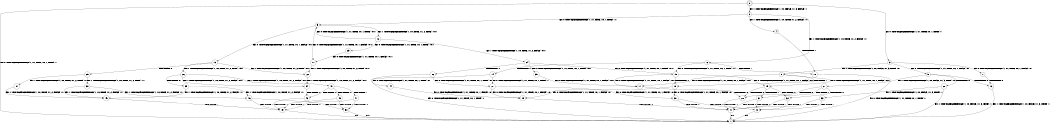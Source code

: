 digraph BCG {
size = "7, 10.5";
center = TRUE;
node [shape = circle];
0 [peripheries = 2];
0 -> 1 [label = "EX !0 !ATOMIC_EXCH_BRANCH (1, +1, TRUE, +0, 1, TRUE) !::"];
0 -> 2 [label = "EX !1 !ATOMIC_EXCH_BRANCH (1, +0, FALSE, +1, 3, FALSE) !::"];
0 -> 3 [label = "EX !0 !ATOMIC_EXCH_BRANCH (1, +1, TRUE, +0, 1, TRUE) !::"];
2 -> 4 [label = "EX !1 !ATOMIC_EXCH_BRANCH (1, +0, TRUE, +1, 2, FALSE) !:1:"];
2 -> 5 [label = "EX !0 !ATOMIC_EXCH_BRANCH (1, +1, TRUE, +0, 1, TRUE) !:1:"];
2 -> 6 [label = "EX !1 !ATOMIC_EXCH_BRANCH (1, +0, TRUE, +1, 2, FALSE) !:1:"];
3 -> 7 [label = "EX !0 !ATOMIC_EXCH_BRANCH (1, +1, TRUE, +0, 1, FALSE) !:0:"];
3 -> 8 [label = "EX !1 !ATOMIC_EXCH_BRANCH (1, +0, FALSE, +1, 3, TRUE) !:0:"];
3 -> 9 [label = "EX !0 !ATOMIC_EXCH_BRANCH (1, +1, TRUE, +0, 1, FALSE) !:0:"];
4 -> 10 [label = "TERMINATE !1"];
5 -> 11 [label = "EX !0 !ATOMIC_EXCH_BRANCH (1, +1, TRUE, +0, 1, FALSE) !:0:1:"];
5 -> 12 [label = "EX !1 !ATOMIC_EXCH_BRANCH (1, +0, TRUE, +1, 2, TRUE) !:0:1:"];
5 -> 13 [label = "EX !0 !ATOMIC_EXCH_BRANCH (1, +1, TRUE, +0, 1, FALSE) !:0:1:"];
6 -> 10 [label = "TERMINATE !1"];
6 -> 14 [label = "TERMINATE !1"];
6 -> 15 [label = "EX !0 !ATOMIC_EXCH_BRANCH (1, +1, TRUE, +0, 1, TRUE) !:1:"];
7 -> 16 [label = "TERMINATE !0"];
8 -> 17 [label = "EX !0 !ATOMIC_EXCH_BRANCH (1, +1, TRUE, +0, 1, FALSE) !:0:1:"];
8 -> 18 [label = "TERMINATE !1"];
8 -> 19 [label = "EX !0 !ATOMIC_EXCH_BRANCH (1, +1, TRUE, +0, 1, FALSE) !:0:1:"];
9 -> 16 [label = "TERMINATE !0"];
9 -> 20 [label = "TERMINATE !0"];
9 -> 21 [label = "EX !1 !ATOMIC_EXCH_BRANCH (1, +0, FALSE, +1, 3, TRUE) !:0:"];
10 -> 1 [label = "EX !0 !ATOMIC_EXCH_BRANCH (1, +1, TRUE, +0, 1, TRUE) !::"];
11 -> 22 [label = "EX !1 !ATOMIC_EXCH_BRANCH (1, +0, TRUE, +1, 2, TRUE) !:0:1:"];
12 -> 23 [label = "EX !0 !ATOMIC_EXCH_BRANCH (1, +1, TRUE, +0, 1, TRUE) !:0:1:"];
12 -> 24 [label = "EX !1 !ATOMIC_EXCH_BRANCH (1, +0, TRUE, +1, 2, FALSE) !:0:1:"];
12 -> 5 [label = "EX !0 !ATOMIC_EXCH_BRANCH (1, +1, TRUE, +0, 1, TRUE) !:0:1:"];
13 -> 22 [label = "EX !1 !ATOMIC_EXCH_BRANCH (1, +0, TRUE, +1, 2, TRUE) !:0:1:"];
13 -> 25 [label = "TERMINATE !0"];
13 -> 26 [label = "EX !1 !ATOMIC_EXCH_BRANCH (1, +0, TRUE, +1, 2, TRUE) !:0:1:"];
14 -> 1 [label = "EX !0 !ATOMIC_EXCH_BRANCH (1, +1, TRUE, +0, 1, TRUE) !::"];
14 -> 27 [label = "EX !0 !ATOMIC_EXCH_BRANCH (1, +1, TRUE, +0, 1, TRUE) !::"];
15 -> 17 [label = "EX !0 !ATOMIC_EXCH_BRANCH (1, +1, TRUE, +0, 1, FALSE) !:0:1:"];
15 -> 18 [label = "TERMINATE !1"];
15 -> 19 [label = "EX !0 !ATOMIC_EXCH_BRANCH (1, +1, TRUE, +0, 1, FALSE) !:0:1:"];
16 -> 1 [label = "EX !1 !ATOMIC_EXCH_BRANCH (1, +0, FALSE, +1, 3, TRUE) !::"];
17 -> 28 [label = "TERMINATE !0"];
18 -> 29 [label = "EX !0 !ATOMIC_EXCH_BRANCH (1, +1, TRUE, +0, 1, FALSE) !:0:"];
18 -> 30 [label = "EX !0 !ATOMIC_EXCH_BRANCH (1, +1, TRUE, +0, 1, FALSE) !:0:"];
19 -> 28 [label = "TERMINATE !0"];
19 -> 31 [label = "TERMINATE !1"];
19 -> 32 [label = "TERMINATE !0"];
20 -> 1 [label = "EX !1 !ATOMIC_EXCH_BRANCH (1, +0, FALSE, +1, 3, TRUE) !::"];
20 -> 33 [label = "EX !1 !ATOMIC_EXCH_BRANCH (1, +0, FALSE, +1, 3, TRUE) !::"];
21 -> 28 [label = "TERMINATE !0"];
21 -> 31 [label = "TERMINATE !1"];
21 -> 32 [label = "TERMINATE !0"];
22 -> 34 [label = "EX !1 !ATOMIC_EXCH_BRANCH (1, +0, TRUE, +1, 2, FALSE) !:0:1:"];
23 -> 11 [label = "EX !0 !ATOMIC_EXCH_BRANCH (1, +1, TRUE, +0, 1, FALSE) !:0:1:"];
24 -> 35 [label = "EX !0 !ATOMIC_EXCH_BRANCH (1, +1, TRUE, +0, 1, TRUE) !:0:1:"];
24 -> 36 [label = "TERMINATE !1"];
24 -> 15 [label = "EX !0 !ATOMIC_EXCH_BRANCH (1, +1, TRUE, +0, 1, TRUE) !:0:1:"];
25 -> 37 [label = "EX !1 !ATOMIC_EXCH_BRANCH (1, +0, TRUE, +1, 2, TRUE) !:1:"];
25 -> 38 [label = "EX !1 !ATOMIC_EXCH_BRANCH (1, +0, TRUE, +1, 2, TRUE) !:1:"];
26 -> 34 [label = "EX !1 !ATOMIC_EXCH_BRANCH (1, +0, TRUE, +1, 2, FALSE) !:0:1:"];
26 -> 39 [label = "TERMINATE !0"];
26 -> 40 [label = "EX !1 !ATOMIC_EXCH_BRANCH (1, +0, TRUE, +1, 2, FALSE) !:0:1:"];
27 -> 29 [label = "EX !0 !ATOMIC_EXCH_BRANCH (1, +1, TRUE, +0, 1, FALSE) !:0:"];
27 -> 30 [label = "EX !0 !ATOMIC_EXCH_BRANCH (1, +1, TRUE, +0, 1, FALSE) !:0:"];
28 -> 41 [label = "TERMINATE !1"];
29 -> 41 [label = "TERMINATE !0"];
30 -> 41 [label = "TERMINATE !0"];
30 -> 42 [label = "TERMINATE !0"];
31 -> 41 [label = "TERMINATE !0"];
31 -> 42 [label = "TERMINATE !0"];
32 -> 41 [label = "TERMINATE !1"];
32 -> 42 [label = "TERMINATE !1"];
33 -> 41 [label = "TERMINATE !1"];
33 -> 42 [label = "TERMINATE !1"];
34 -> 43 [label = "TERMINATE !0"];
35 -> 17 [label = "EX !0 !ATOMIC_EXCH_BRANCH (1, +1, TRUE, +0, 1, FALSE) !:0:1:"];
36 -> 44 [label = "EX !0 !ATOMIC_EXCH_BRANCH (1, +1, TRUE, +0, 1, TRUE) !:0:"];
36 -> 27 [label = "EX !0 !ATOMIC_EXCH_BRANCH (1, +1, TRUE, +0, 1, TRUE) !:0:"];
37 -> 45 [label = "EX !1 !ATOMIC_EXCH_BRANCH (1, +0, TRUE, +1, 2, FALSE) !:1:"];
38 -> 45 [label = "EX !1 !ATOMIC_EXCH_BRANCH (1, +0, TRUE, +1, 2, FALSE) !:1:"];
38 -> 46 [label = "EX !1 !ATOMIC_EXCH_BRANCH (1, +0, TRUE, +1, 2, FALSE) !:1:"];
39 -> 45 [label = "EX !1 !ATOMIC_EXCH_BRANCH (1, +0, TRUE, +1, 2, FALSE) !:1:"];
39 -> 46 [label = "EX !1 !ATOMIC_EXCH_BRANCH (1, +0, TRUE, +1, 2, FALSE) !:1:"];
40 -> 43 [label = "TERMINATE !0"];
40 -> 47 [label = "TERMINATE !1"];
40 -> 48 [label = "TERMINATE !0"];
41 -> 1 [label = "exit"];
42 -> 1 [label = "exit"];
43 -> 49 [label = "TERMINATE !1"];
44 -> 29 [label = "EX !0 !ATOMIC_EXCH_BRANCH (1, +1, TRUE, +0, 1, FALSE) !:0:"];
45 -> 49 [label = "TERMINATE !1"];
46 -> 49 [label = "TERMINATE !1"];
46 -> 50 [label = "TERMINATE !1"];
47 -> 49 [label = "TERMINATE !0"];
47 -> 50 [label = "TERMINATE !0"];
48 -> 49 [label = "TERMINATE !1"];
48 -> 50 [label = "TERMINATE !1"];
49 -> 1 [label = "exit"];
50 -> 1 [label = "exit"];
}
